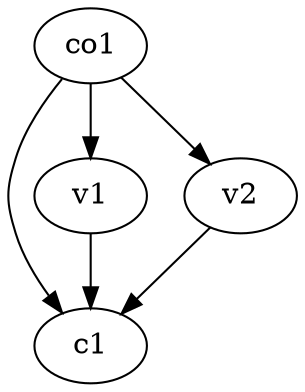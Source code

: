 strict digraph  {
c1;
v1;
v2;
co1;
v1 -> c1  [weight=1];
v2 -> c1  [weight=1];
co1 -> c1  [weight=1];
co1 -> v2  [weight=1];
co1 -> v1  [weight=1];
}
